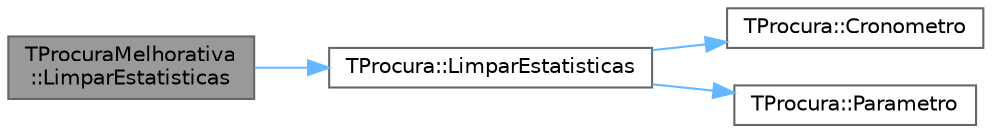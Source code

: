 digraph "TProcuraMelhorativa::LimparEstatisticas"
{
 // LATEX_PDF_SIZE
  bgcolor="transparent";
  edge [fontname=Helvetica,fontsize=10,labelfontname=Helvetica,labelfontsize=10];
  node [fontname=Helvetica,fontsize=10,shape=box,height=0.2,width=0.4];
  rankdir="LR";
  Node1 [id="Node000001",label="TProcuraMelhorativa\l::LimparEstatisticas",height=0.2,width=0.4,color="gray40", fillcolor="grey60", style="filled", fontcolor="black",tooltip="Chapar antes da execução do algoritmo. Limpa valores estatísticos, e fixa o instante limite de tempo ..."];
  Node1 -> Node2 [id="edge1_Node000001_Node000002",color="steelblue1",style="solid",tooltip=" "];
  Node2 [id="Node000002",label="TProcura::LimparEstatisticas",height=0.2,width=0.4,color="grey40", fillcolor="white", style="filled",URL="$classTProcura.html#ae82e7be02923531e7ead26b1b25cec0f",tooltip="Chapar antes da execução do algoritmo. Limpa valores estatísticos, e fixa o instante limite de tempo ..."];
  Node2 -> Node3 [id="edge2_Node000002_Node000003",color="steelblue1",style="solid",tooltip=" "];
  Node3 [id="Node000003",label="TProcura::Cronometro",height=0.2,width=0.4,color="grey40", fillcolor="white", style="filled",URL="$classTProcura.html#adb09aa964fe750da7a383318cd0f48a0",tooltip="retorna o tempo em segundos desde que o cronómetro foi inicializado"];
  Node2 -> Node4 [id="edge3_Node000002_Node000004",color="steelblue1",style="solid",tooltip=" "];
  Node4 [id="Node000004",label="TProcura::Parametro",height=0.2,width=0.4,color="grey40", fillcolor="white", style="filled",URL="$classTProcura.html#a0e9e692f29af8a5d5279a8647c800437",tooltip=" "];
}
